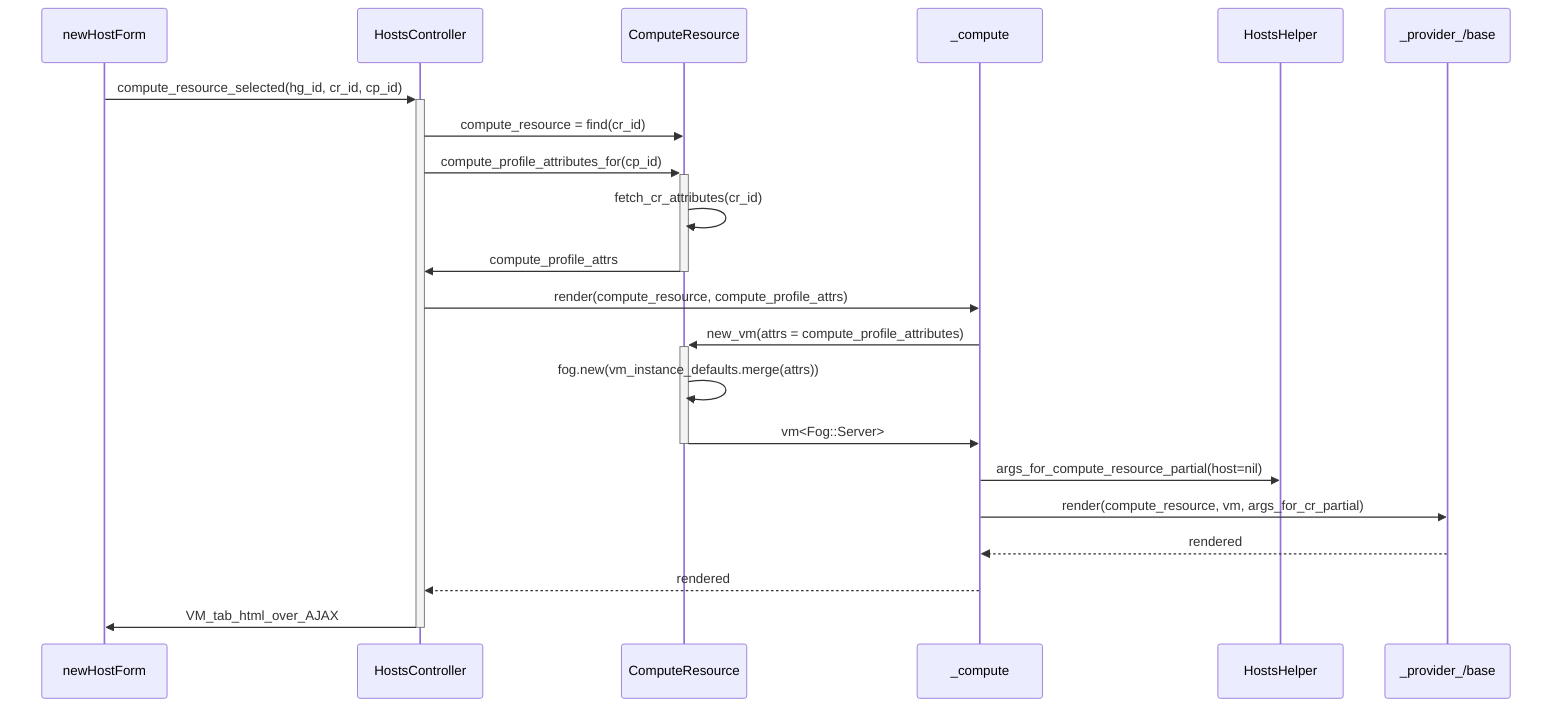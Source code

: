 sequenceDiagram
    newHostForm->>+HostsController: compute_resource_selected(hg_id, cr_id, cp_id)
    HostsController->> ComputeResource : compute_resource = find(cr_id)
    HostsController->> +ComputeResource : compute_profile_attributes_for(cp_id)
    ComputeResource->> ComputeResource : fetch_cr_attributes(cr_id)
    ComputeResource->> -HostsController : compute_profile_attrs
    HostsController->>_compute: render(compute_resource, compute_profile_attrs)
    _compute->> +ComputeResource : new_vm(attrs = compute_profile_attributes)
    ComputeResource ->> ComputeResource: fog.new(vm_instance_defaults.merge(attrs))
    ComputeResource ->> -_compute : vm<Fog::Server>
    _compute->> HostsHelper : args_for_compute_resource_partial(host=nil)
    _compute->> _provider_/base : render(compute_resource, vm, args_for_cr_partial)
    _provider_/base-->> _compute  : rendered
    _compute-->> HostsController  : rendered
    HostsController->> -newHostForm : VM_tab_html_over_AJAX